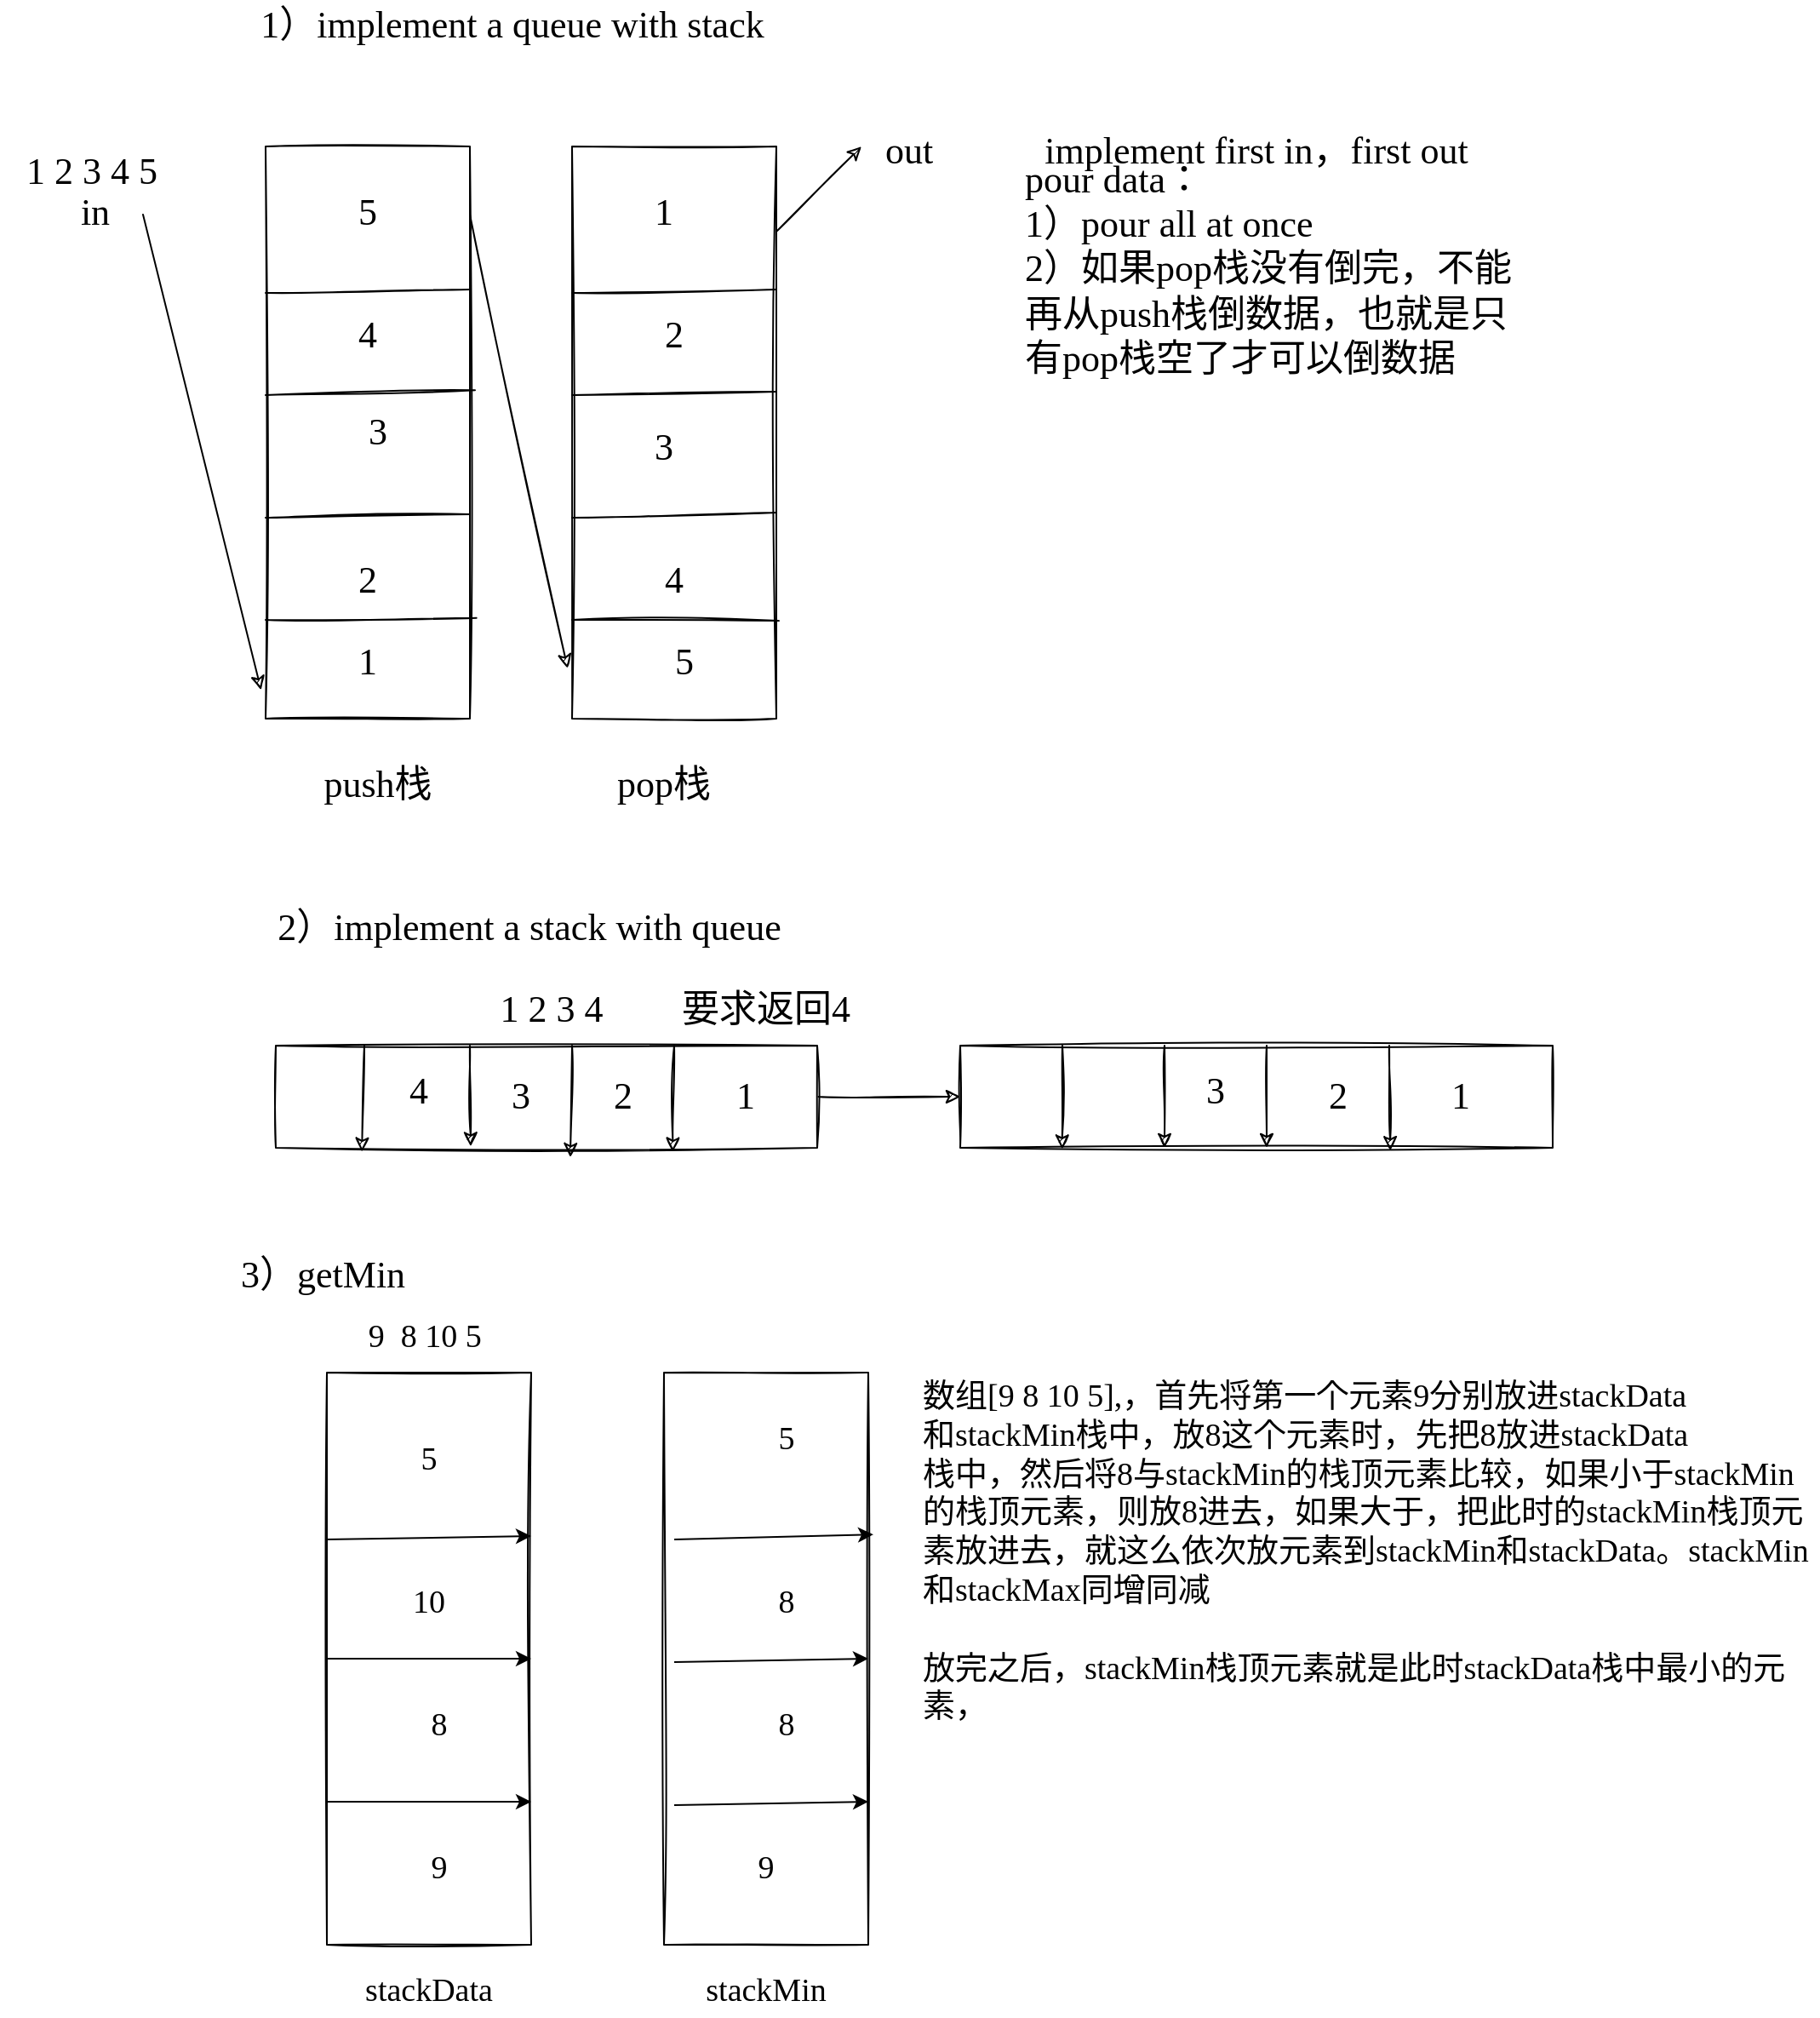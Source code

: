 <mxfile version="17.4.2" type="device"><diagram id="IlhioRBfhajJQbjuoIYB" name="第 1 页"><mxGraphModel dx="3377" dy="689" grid="1" gridSize="12" guides="1" tooltips="1" connect="1" arrows="1" fold="1" page="1" pageScale="1" pageWidth="2339" pageHeight="3300" math="0" shadow="0"><root><mxCell id="0"/><mxCell id="1" parent="0"/><mxCell id="4RIQg-ttO-6R8UtceFWf-4" value="&lt;font style=&quot;font-size: 22px;&quot;&gt;1）implement a queue with stack&lt;/font&gt;" style="text;html=1;strokeColor=none;fillColor=none;align=center;verticalAlign=middle;whiteSpace=wrap;rounded=0;fontFamily=Comic Sans MS;fontSize=22;sketch=1;" parent="1" vertex="1"><mxGeometry x="-10" y="250" width="430" height="30" as="geometry"/></mxCell><mxCell id="4RIQg-ttO-6R8UtceFWf-7" value="" style="rounded=0;whiteSpace=wrap;html=1;fontFamily=Comic Sans MS;fontSize=22;sketch=1;" parent="1" vertex="1"><mxGeometry x="60" y="336" width="120" height="336" as="geometry"/></mxCell><mxCell id="4RIQg-ttO-6R8UtceFWf-9" value="" style="rounded=0;whiteSpace=wrap;html=1;fontFamily=Comic Sans MS;fontSize=22;sketch=1;" parent="1" vertex="1"><mxGeometry x="240" y="336" width="120" height="336" as="geometry"/></mxCell><mxCell id="4RIQg-ttO-6R8UtceFWf-10" value="" style="endArrow=none;html=1;rounded=0;sketch=1;fontFamily=Comic Sans MS;fontSize=22;entryX=1.032;entryY=0.824;entryDx=0;entryDy=0;entryPerimeter=0;" parent="1" target="4RIQg-ttO-6R8UtceFWf-7" edge="1"><mxGeometry width="50" height="50" relative="1" as="geometry"><mxPoint x="60" y="614" as="sourcePoint"/><mxPoint x="110" y="564" as="targetPoint"/></mxGeometry></mxCell><mxCell id="4RIQg-ttO-6R8UtceFWf-11" value="" style="endArrow=none;html=1;rounded=0;sketch=1;fontFamily=Comic Sans MS;fontSize=22;" parent="1" edge="1"><mxGeometry width="50" height="50" relative="1" as="geometry"><mxPoint x="60" y="554" as="sourcePoint"/><mxPoint x="180" y="552" as="targetPoint"/></mxGeometry></mxCell><mxCell id="4RIQg-ttO-6R8UtceFWf-13" value="" style="endArrow=none;html=1;rounded=0;sketch=1;fontFamily=Comic Sans MS;fontSize=22;entryX=1.025;entryY=0.426;entryDx=0;entryDy=0;entryPerimeter=0;" parent="1" target="4RIQg-ttO-6R8UtceFWf-7" edge="1"><mxGeometry width="50" height="50" relative="1" as="geometry"><mxPoint x="60" y="482" as="sourcePoint"/><mxPoint x="110" y="432" as="targetPoint"/></mxGeometry></mxCell><mxCell id="4RIQg-ttO-6R8UtceFWf-14" value="" style="endArrow=none;html=1;rounded=0;sketch=1;fontFamily=Comic Sans MS;fontSize=22;entryX=1;entryY=0.25;entryDx=0;entryDy=0;" parent="1" target="4RIQg-ttO-6R8UtceFWf-7" edge="1"><mxGeometry width="50" height="50" relative="1" as="geometry"><mxPoint x="60" y="422" as="sourcePoint"/><mxPoint x="110" y="372" as="targetPoint"/></mxGeometry></mxCell><mxCell id="4RIQg-ttO-6R8UtceFWf-15" value="" style="endArrow=none;html=1;rounded=0;sketch=1;fontFamily=Comic Sans MS;fontSize=22;entryX=0.998;entryY=0.64;entryDx=0;entryDy=0;entryPerimeter=0;" parent="1" target="4RIQg-ttO-6R8UtceFWf-9" edge="1"><mxGeometry width="50" height="50" relative="1" as="geometry"><mxPoint x="240" y="554" as="sourcePoint"/><mxPoint x="290" y="504" as="targetPoint"/></mxGeometry></mxCell><mxCell id="4RIQg-ttO-6R8UtceFWf-16" value="" style="endArrow=none;html=1;rounded=0;sketch=1;fontFamily=Comic Sans MS;fontSize=22;entryX=1.012;entryY=0.829;entryDx=0;entryDy=0;entryPerimeter=0;" parent="1" target="4RIQg-ttO-6R8UtceFWf-9" edge="1"><mxGeometry width="50" height="50" relative="1" as="geometry"><mxPoint x="240" y="614" as="sourcePoint"/><mxPoint x="290" y="564" as="targetPoint"/></mxGeometry></mxCell><mxCell id="4RIQg-ttO-6R8UtceFWf-21" value="" style="endArrow=none;html=1;rounded=0;sketch=1;fontFamily=Comic Sans MS;fontSize=22;" parent="1" target="4RIQg-ttO-6R8UtceFWf-9" edge="1"><mxGeometry width="50" height="50" relative="1" as="geometry"><mxPoint x="240" y="482" as="sourcePoint"/><mxPoint x="288" y="432" as="targetPoint"/><Array as="points"><mxPoint x="360" y="480"/></Array></mxGeometry></mxCell><mxCell id="4RIQg-ttO-6R8UtceFWf-22" value="" style="endArrow=none;html=1;rounded=0;sketch=1;fontFamily=Comic Sans MS;fontSize=22;entryX=1;entryY=0.25;entryDx=0;entryDy=0;" parent="1" target="4RIQg-ttO-6R8UtceFWf-9" edge="1"><mxGeometry width="50" height="50" relative="1" as="geometry"><mxPoint x="240" y="422" as="sourcePoint"/><mxPoint x="290" y="372" as="targetPoint"/></mxGeometry></mxCell><mxCell id="4RIQg-ttO-6R8UtceFWf-23" value="push栈" style="text;html=1;strokeColor=none;fillColor=none;align=center;verticalAlign=middle;whiteSpace=wrap;rounded=0;sketch=1;fontFamily=Comic Sans MS;fontSize=22;" parent="1" vertex="1"><mxGeometry x="84" y="696" width="84" height="30" as="geometry"/></mxCell><mxCell id="4RIQg-ttO-6R8UtceFWf-24" value="pop栈" style="text;html=1;strokeColor=none;fillColor=none;align=center;verticalAlign=middle;whiteSpace=wrap;rounded=0;sketch=1;fontFamily=Comic Sans MS;fontSize=22;" parent="1" vertex="1"><mxGeometry x="252" y="696" width="84" height="30" as="geometry"/></mxCell><mxCell id="4RIQg-ttO-6R8UtceFWf-34" value="1 2 3 4 5" style="text;html=1;strokeColor=none;fillColor=none;align=center;verticalAlign=middle;whiteSpace=wrap;rounded=0;sketch=1;fontFamily=Comic Sans MS;fontSize=22;" parent="1" vertex="1"><mxGeometry x="-96" y="336" width="108" height="30" as="geometry"/></mxCell><mxCell id="4RIQg-ttO-6R8UtceFWf-35" value="1" style="text;html=1;strokeColor=none;fillColor=none;align=center;verticalAlign=middle;whiteSpace=wrap;rounded=0;sketch=1;fontFamily=Comic Sans MS;fontSize=22;" parent="1" vertex="1"><mxGeometry x="90" y="624" width="60" height="30" as="geometry"/></mxCell><mxCell id="4RIQg-ttO-6R8UtceFWf-38" value="2" style="text;html=1;strokeColor=none;fillColor=none;align=center;verticalAlign=middle;whiteSpace=wrap;rounded=0;sketch=1;fontFamily=Comic Sans MS;fontSize=22;" parent="1" vertex="1"><mxGeometry x="90" y="576" width="60" height="30" as="geometry"/></mxCell><mxCell id="4RIQg-ttO-6R8UtceFWf-39" value="3" style="text;html=1;strokeColor=none;fillColor=none;align=center;verticalAlign=middle;whiteSpace=wrap;rounded=0;sketch=1;fontFamily=Comic Sans MS;fontSize=22;" parent="1" vertex="1"><mxGeometry x="96" y="489" width="60" height="30" as="geometry"/></mxCell><mxCell id="4RIQg-ttO-6R8UtceFWf-41" value="4" style="text;html=1;strokeColor=none;fillColor=none;align=center;verticalAlign=middle;whiteSpace=wrap;rounded=0;sketch=1;fontFamily=Comic Sans MS;fontSize=22;" parent="1" vertex="1"><mxGeometry x="90" y="432" width="60" height="30" as="geometry"/></mxCell><mxCell id="4RIQg-ttO-6R8UtceFWf-46" value="5" style="text;html=1;strokeColor=none;fillColor=none;align=center;verticalAlign=middle;whiteSpace=wrap;rounded=0;sketch=1;fontFamily=Comic Sans MS;fontSize=22;" parent="1" vertex="1"><mxGeometry x="90" y="360" width="60" height="30" as="geometry"/></mxCell><mxCell id="4RIQg-ttO-6R8UtceFWf-47" value="out" style="text;html=1;strokeColor=none;fillColor=none;align=center;verticalAlign=middle;whiteSpace=wrap;rounded=0;sketch=1;fontFamily=Comic Sans MS;fontSize=22;" parent="1" vertex="1"><mxGeometry x="408" y="324" width="60" height="30" as="geometry"/></mxCell><mxCell id="4RIQg-ttO-6R8UtceFWf-48" value="in" style="text;html=1;strokeColor=none;fillColor=none;align=center;verticalAlign=middle;whiteSpace=wrap;rounded=0;sketch=1;fontFamily=Comic Sans MS;fontSize=22;" parent="1" vertex="1"><mxGeometry x="-70" y="360" width="60" height="30" as="geometry"/></mxCell><mxCell id="4RIQg-ttO-6R8UtceFWf-49" value="1" style="text;html=1;strokeColor=none;fillColor=none;align=center;verticalAlign=middle;whiteSpace=wrap;rounded=0;sketch=1;fontFamily=Comic Sans MS;fontSize=22;" parent="1" vertex="1"><mxGeometry x="264" y="360" width="60" height="30" as="geometry"/></mxCell><mxCell id="4RIQg-ttO-6R8UtceFWf-50" value="2" style="text;html=1;strokeColor=none;fillColor=none;align=center;verticalAlign=middle;whiteSpace=wrap;rounded=0;sketch=1;fontFamily=Comic Sans MS;fontSize=22;" parent="1" vertex="1"><mxGeometry x="270" y="432" width="60" height="30" as="geometry"/></mxCell><mxCell id="4RIQg-ttO-6R8UtceFWf-51" value="3" style="text;html=1;strokeColor=none;fillColor=none;align=center;verticalAlign=middle;whiteSpace=wrap;rounded=0;sketch=1;fontFamily=Comic Sans MS;fontSize=22;" parent="1" vertex="1"><mxGeometry x="264" y="498" width="60" height="30" as="geometry"/></mxCell><mxCell id="4RIQg-ttO-6R8UtceFWf-52" value="4" style="text;html=1;strokeColor=none;fillColor=none;align=center;verticalAlign=middle;whiteSpace=wrap;rounded=0;sketch=1;fontFamily=Comic Sans MS;fontSize=22;" parent="1" vertex="1"><mxGeometry x="270" y="576" width="60" height="30" as="geometry"/></mxCell><mxCell id="4RIQg-ttO-6R8UtceFWf-53" value="5" style="text;html=1;strokeColor=none;fillColor=none;align=center;verticalAlign=middle;whiteSpace=wrap;rounded=0;sketch=1;fontFamily=Comic Sans MS;fontSize=22;" parent="1" vertex="1"><mxGeometry x="276" y="624" width="60" height="30" as="geometry"/></mxCell><mxCell id="4RIQg-ttO-6R8UtceFWf-55" value="" style="endArrow=classic;html=1;rounded=0;sketch=1;fontFamily=Comic Sans MS;fontSize=22;entryX=-0.022;entryY=0.95;entryDx=0;entryDy=0;entryPerimeter=0;" parent="1" target="4RIQg-ttO-6R8UtceFWf-7" edge="1"><mxGeometry width="50" height="50" relative="1" as="geometry"><mxPoint x="-12" y="376" as="sourcePoint"/><mxPoint x="38" y="326" as="targetPoint"/></mxGeometry></mxCell><mxCell id="4RIQg-ttO-6R8UtceFWf-56" value="" style="endArrow=classic;html=1;rounded=0;sketch=1;fontFamily=Comic Sans MS;fontSize=22;entryX=-0.022;entryY=0.912;entryDx=0;entryDy=0;entryPerimeter=0;" parent="1" target="4RIQg-ttO-6R8UtceFWf-9" edge="1"><mxGeometry width="50" height="50" relative="1" as="geometry"><mxPoint x="180" y="376" as="sourcePoint"/><mxPoint x="228" y="326" as="targetPoint"/></mxGeometry></mxCell><mxCell id="4RIQg-ttO-6R8UtceFWf-58" value="" style="endArrow=classic;html=1;rounded=0;sketch=1;fontFamily=Comic Sans MS;fontSize=22;" parent="1" edge="1"><mxGeometry width="50" height="50" relative="1" as="geometry"><mxPoint x="360" y="386" as="sourcePoint"/><mxPoint x="410" y="336" as="targetPoint"/></mxGeometry></mxCell><mxCell id="4RIQg-ttO-6R8UtceFWf-60" value="implement first in，first out" style="text;html=1;strokeColor=none;fillColor=none;align=center;verticalAlign=middle;whiteSpace=wrap;rounded=0;sketch=1;fontFamily=Comic Sans MS;fontSize=22;" parent="1" vertex="1"><mxGeometry x="468" y="324" width="348" height="30" as="geometry"/></mxCell><mxCell id="4RIQg-ttO-6R8UtceFWf-61" value="pour data：&lt;br&gt;1）pour all at once&lt;br&gt;2）如果pop栈没有倒完，不能再从push栈倒数据，也就是只有pop栈空了才可以倒数据" style="text;html=1;strokeColor=none;fillColor=none;align=left;verticalAlign=middle;whiteSpace=wrap;rounded=0;sketch=1;fontFamily=Comic Sans MS;fontSize=22;" parent="1" vertex="1"><mxGeometry x="504" y="384" width="300" height="48" as="geometry"/></mxCell><mxCell id="4RIQg-ttO-6R8UtceFWf-62" value="&lt;font style=&quot;font-size: 22px&quot;&gt;2）implement a stack with queue&lt;/font&gt;" style="text;html=1;strokeColor=none;fillColor=none;align=center;verticalAlign=middle;whiteSpace=wrap;rounded=0;fontFamily=Comic Sans MS;fontSize=22;sketch=1;" parent="1" vertex="1"><mxGeometry y="780" width="430" height="30" as="geometry"/></mxCell><mxCell id="4RIQg-ttO-6R8UtceFWf-83" style="edgeStyle=orthogonalEdgeStyle;rounded=0;sketch=1;orthogonalLoop=1;jettySize=auto;html=1;exitX=1;exitY=0.5;exitDx=0;exitDy=0;fontFamily=Comic Sans MS;fontSize=22;" parent="1" source="4RIQg-ttO-6R8UtceFWf-63" target="4RIQg-ttO-6R8UtceFWf-64" edge="1"><mxGeometry relative="1" as="geometry"/></mxCell><mxCell id="4RIQg-ttO-6R8UtceFWf-63" value="" style="rounded=0;whiteSpace=wrap;html=1;sketch=1;fontFamily=Comic Sans MS;fontSize=22;" parent="1" vertex="1"><mxGeometry x="66" y="864" width="318" height="60" as="geometry"/></mxCell><mxCell id="4RIQg-ttO-6R8UtceFWf-64" value="" style="rounded=0;whiteSpace=wrap;html=1;sketch=1;fontFamily=Comic Sans MS;fontSize=22;" parent="1" vertex="1"><mxGeometry x="468" y="864" width="348" height="60" as="geometry"/></mxCell><mxCell id="4RIQg-ttO-6R8UtceFWf-65" value="" style="endArrow=classic;html=1;rounded=0;sketch=1;fontFamily=Comic Sans MS;fontSize=22;entryX=0.172;entryY=1.013;entryDx=0;entryDy=0;entryPerimeter=0;" parent="1" target="4RIQg-ttO-6R8UtceFWf-64" edge="1"><mxGeometry width="50" height="50" relative="1" as="geometry"><mxPoint x="528" y="864" as="sourcePoint"/><mxPoint x="578" y="814" as="targetPoint"/></mxGeometry></mxCell><mxCell id="4RIQg-ttO-6R8UtceFWf-66" value="" style="endArrow=classic;html=1;rounded=0;sketch=1;fontFamily=Comic Sans MS;fontSize=22;entryX=0.733;entryY=1.04;entryDx=0;entryDy=0;entryPerimeter=0;" parent="1" target="4RIQg-ttO-6R8UtceFWf-63" edge="1"><mxGeometry width="50" height="50" relative="1" as="geometry"><mxPoint x="300" y="864" as="sourcePoint"/><mxPoint x="350" y="814" as="targetPoint"/></mxGeometry></mxCell><mxCell id="4RIQg-ttO-6R8UtceFWf-67" value="" style="endArrow=classic;html=1;rounded=0;sketch=1;fontFamily=Comic Sans MS;fontSize=22;entryX=0.544;entryY=1.093;entryDx=0;entryDy=0;entryPerimeter=0;" parent="1" target="4RIQg-ttO-6R8UtceFWf-63" edge="1"><mxGeometry width="50" height="50" relative="1" as="geometry"><mxPoint x="240" y="864" as="sourcePoint"/><mxPoint x="290" y="814" as="targetPoint"/></mxGeometry></mxCell><mxCell id="4RIQg-ttO-6R8UtceFWf-68" value="" style="endArrow=classic;html=1;rounded=0;sketch=1;fontFamily=Comic Sans MS;fontSize=22;entryX=0.36;entryY=0.987;entryDx=0;entryDy=0;entryPerimeter=0;" parent="1" target="4RIQg-ttO-6R8UtceFWf-63" edge="1"><mxGeometry width="50" height="50" relative="1" as="geometry"><mxPoint x="180" y="864" as="sourcePoint"/><mxPoint x="230" y="814" as="targetPoint"/></mxGeometry></mxCell><mxCell id="4RIQg-ttO-6R8UtceFWf-69" value="" style="endArrow=classic;html=1;rounded=0;sketch=1;fontFamily=Comic Sans MS;fontSize=22;entryX=0.159;entryY=1.04;entryDx=0;entryDy=0;entryPerimeter=0;" parent="1" target="4RIQg-ttO-6R8UtceFWf-63" edge="1"><mxGeometry width="50" height="50" relative="1" as="geometry"><mxPoint x="118" y="864" as="sourcePoint"/><mxPoint x="168" y="814" as="targetPoint"/></mxGeometry></mxCell><mxCell id="4RIQg-ttO-6R8UtceFWf-70" value="" style="endArrow=classic;html=1;rounded=0;sketch=1;fontFamily=Comic Sans MS;fontSize=22;" parent="1" edge="1"><mxGeometry width="50" height="50" relative="1" as="geometry"><mxPoint x="588" y="864" as="sourcePoint"/><mxPoint x="588" y="924" as="targetPoint"/></mxGeometry></mxCell><mxCell id="4RIQg-ttO-6R8UtceFWf-72" value="" style="endArrow=classic;html=1;rounded=0;sketch=1;fontFamily=Comic Sans MS;fontSize=22;" parent="1" edge="1"><mxGeometry width="50" height="50" relative="1" as="geometry"><mxPoint x="648" y="864" as="sourcePoint"/><mxPoint x="648" y="924" as="targetPoint"/></mxGeometry></mxCell><mxCell id="4RIQg-ttO-6R8UtceFWf-73" value="" style="endArrow=classic;html=1;rounded=0;sketch=1;fontFamily=Comic Sans MS;fontSize=22;entryX=0.726;entryY=1.027;entryDx=0;entryDy=0;entryPerimeter=0;" parent="1" target="4RIQg-ttO-6R8UtceFWf-64" edge="1"><mxGeometry width="50" height="50" relative="1" as="geometry"><mxPoint x="720" y="864" as="sourcePoint"/><mxPoint x="770" y="814" as="targetPoint"/></mxGeometry></mxCell><mxCell id="4RIQg-ttO-6R8UtceFWf-74" value="要求返回4" style="text;html=1;strokeColor=none;fillColor=none;align=center;verticalAlign=middle;whiteSpace=wrap;rounded=0;sketch=1;fontFamily=Comic Sans MS;fontSize=22;" parent="1" vertex="1"><mxGeometry x="276" y="828" width="156" height="30" as="geometry"/></mxCell><mxCell id="4RIQg-ttO-6R8UtceFWf-75" value="1 2 3 4" style="text;html=1;strokeColor=none;fillColor=none;align=center;verticalAlign=middle;whiteSpace=wrap;rounded=0;sketch=1;fontFamily=Comic Sans MS;fontSize=22;" parent="1" vertex="1"><mxGeometry x="132" y="828" width="192" height="30" as="geometry"/></mxCell><mxCell id="4RIQg-ttO-6R8UtceFWf-76" value="3" style="text;html=1;strokeColor=none;fillColor=none;align=center;verticalAlign=middle;whiteSpace=wrap;rounded=0;sketch=1;fontFamily=Comic Sans MS;fontSize=22;" parent="1" vertex="1"><mxGeometry x="588" y="876" width="60" height="30" as="geometry"/></mxCell><mxCell id="4RIQg-ttO-6R8UtceFWf-77" value="2" style="text;html=1;strokeColor=none;fillColor=none;align=center;verticalAlign=middle;whiteSpace=wrap;rounded=0;sketch=1;fontFamily=Comic Sans MS;fontSize=22;" parent="1" vertex="1"><mxGeometry x="660" y="879" width="60" height="30" as="geometry"/></mxCell><mxCell id="4RIQg-ttO-6R8UtceFWf-78" value="1" style="text;html=1;strokeColor=none;fillColor=none;align=center;verticalAlign=middle;whiteSpace=wrap;rounded=0;sketch=1;fontFamily=Comic Sans MS;fontSize=22;" parent="1" vertex="1"><mxGeometry x="732" y="879" width="60" height="30" as="geometry"/></mxCell><mxCell id="4RIQg-ttO-6R8UtceFWf-79" value="4" style="text;html=1;strokeColor=none;fillColor=none;align=center;verticalAlign=middle;whiteSpace=wrap;rounded=0;sketch=1;fontFamily=Comic Sans MS;fontSize=22;" parent="1" vertex="1"><mxGeometry x="120" y="876" width="60" height="30" as="geometry"/></mxCell><mxCell id="4RIQg-ttO-6R8UtceFWf-80" value="3" style="text;html=1;strokeColor=none;fillColor=none;align=center;verticalAlign=middle;whiteSpace=wrap;rounded=0;sketch=1;fontFamily=Comic Sans MS;fontSize=22;" parent="1" vertex="1"><mxGeometry x="180" y="879" width="60" height="30" as="geometry"/></mxCell><mxCell id="4RIQg-ttO-6R8UtceFWf-81" value="2" style="text;html=1;strokeColor=none;fillColor=none;align=center;verticalAlign=middle;whiteSpace=wrap;rounded=0;sketch=1;fontFamily=Comic Sans MS;fontSize=22;" parent="1" vertex="1"><mxGeometry x="240" y="879" width="60" height="30" as="geometry"/></mxCell><mxCell id="4RIQg-ttO-6R8UtceFWf-82" value="1" style="text;html=1;strokeColor=none;fillColor=none;align=center;verticalAlign=middle;whiteSpace=wrap;rounded=0;sketch=1;fontFamily=Comic Sans MS;fontSize=22;" parent="1" vertex="1"><mxGeometry x="312" y="879" width="60" height="30" as="geometry"/></mxCell><mxCell id="_HedbJNIwVrBpBfnQsKf-2" value="&amp;nbsp;3）getMin" style="text;html=1;strokeColor=none;fillColor=none;align=left;verticalAlign=middle;whiteSpace=wrap;rounded=0;fontFamily=Comic Sans MS;fontSize=22;sketch=1;" vertex="1" parent="1"><mxGeometry x="38" y="984" width="430" height="30" as="geometry"/></mxCell><mxCell id="_HedbJNIwVrBpBfnQsKf-3" value="" style="rounded=0;whiteSpace=wrap;html=1;fontFamily=Comic Sans MS;fontSize=22;sketch=1;" vertex="1" parent="1"><mxGeometry x="96" y="1056" width="120" height="336" as="geometry"/></mxCell><mxCell id="_HedbJNIwVrBpBfnQsKf-4" value="" style="endArrow=classic;html=1;rounded=0;exitX=0;exitY=0.75;exitDx=0;exitDy=0;entryX=1;entryY=0.75;entryDx=0;entryDy=0;" edge="1" parent="1" source="_HedbJNIwVrBpBfnQsKf-3" target="_HedbJNIwVrBpBfnQsKf-3"><mxGeometry width="50" height="50" relative="1" as="geometry"><mxPoint x="372" y="1346" as="sourcePoint"/><mxPoint x="384" y="1332" as="targetPoint"/></mxGeometry></mxCell><mxCell id="_HedbJNIwVrBpBfnQsKf-5" value="" style="endArrow=classic;html=1;rounded=0;entryX=1;entryY=0.75;entryDx=0;entryDy=0;" edge="1" parent="1" target="_HedbJNIwVrBpBfnQsKf-8"><mxGeometry width="50" height="50" relative="1" as="geometry"><mxPoint x="300" y="1309" as="sourcePoint"/><mxPoint x="350" y="1259" as="targetPoint"/></mxGeometry></mxCell><mxCell id="_HedbJNIwVrBpBfnQsKf-6" value="" style="endArrow=classic;html=1;rounded=0;" edge="1" parent="1"><mxGeometry width="50" height="50" relative="1" as="geometry"><mxPoint x="95" y="1154" as="sourcePoint"/><mxPoint x="216" y="1152" as="targetPoint"/></mxGeometry></mxCell><mxCell id="_HedbJNIwVrBpBfnQsKf-7" value="" style="endArrow=classic;html=1;rounded=0;entryX=1;entryY=0.5;entryDx=0;entryDy=0;exitX=0;exitY=0.5;exitDx=0;exitDy=0;" edge="1" parent="1" source="_HedbJNIwVrBpBfnQsKf-3" target="_HedbJNIwVrBpBfnQsKf-3"><mxGeometry width="50" height="50" relative="1" as="geometry"><mxPoint x="125" y="1249" as="sourcePoint"/><mxPoint x="175" y="1199" as="targetPoint"/></mxGeometry></mxCell><mxCell id="_HedbJNIwVrBpBfnQsKf-8" value="" style="rounded=0;whiteSpace=wrap;html=1;fontFamily=Comic Sans MS;fontSize=22;sketch=1;" vertex="1" parent="1"><mxGeometry x="294" y="1056" width="120" height="336" as="geometry"/></mxCell><mxCell id="_HedbJNIwVrBpBfnQsKf-9" value="" style="endArrow=classic;html=1;rounded=0;entryX=1;entryY=0.75;entryDx=0;entryDy=0;" edge="1" parent="1" target="_HedbJNIwVrBpBfnQsKf-8"><mxGeometry width="50" height="50" relative="1" as="geometry"><mxPoint x="300" y="1310" as="sourcePoint"/><mxPoint x="350" y="1260" as="targetPoint"/></mxGeometry></mxCell><mxCell id="_HedbJNIwVrBpBfnQsKf-10" value="" style="endArrow=classic;html=1;rounded=0;entryX=1;entryY=0.5;entryDx=0;entryDy=0;" edge="1" parent="1" target="_HedbJNIwVrBpBfnQsKf-8"><mxGeometry width="50" height="50" relative="1" as="geometry"><mxPoint x="300" y="1226" as="sourcePoint"/><mxPoint x="350" y="1176" as="targetPoint"/></mxGeometry></mxCell><mxCell id="_HedbJNIwVrBpBfnQsKf-11" value="" style="endArrow=classic;html=1;rounded=0;entryX=1.025;entryY=0.283;entryDx=0;entryDy=0;entryPerimeter=0;" edge="1" parent="1" target="_HedbJNIwVrBpBfnQsKf-8"><mxGeometry width="50" height="50" relative="1" as="geometry"><mxPoint x="300" y="1154" as="sourcePoint"/><mxPoint x="350" y="1104" as="targetPoint"/></mxGeometry></mxCell><mxCell id="_HedbJNIwVrBpBfnQsKf-12" value="9&amp;nbsp; 8 10 5&amp;nbsp;" style="text;html=1;strokeColor=none;fillColor=none;align=center;verticalAlign=middle;whiteSpace=wrap;rounded=0;fontFamily=Comic Sans MS;fontSize=19;" vertex="1" parent="1"><mxGeometry x="96" y="1020" width="120" height="30" as="geometry"/></mxCell><mxCell id="_HedbJNIwVrBpBfnQsKf-13" value="9" style="text;html=1;strokeColor=none;fillColor=none;align=center;verticalAlign=middle;whiteSpace=wrap;rounded=0;fontFamily=Comic Sans MS;fontSize=19;" vertex="1" parent="1"><mxGeometry x="132" y="1332" width="60" height="30" as="geometry"/></mxCell><mxCell id="_HedbJNIwVrBpBfnQsKf-14" value="5" style="text;html=1;strokeColor=none;fillColor=none;align=center;verticalAlign=middle;whiteSpace=wrap;rounded=0;fontFamily=Comic Sans MS;fontSize=19;" vertex="1" parent="1"><mxGeometry x="336" y="1080" width="60" height="30" as="geometry"/></mxCell><mxCell id="_HedbJNIwVrBpBfnQsKf-15" value="8" style="text;html=1;strokeColor=none;fillColor=none;align=center;verticalAlign=middle;whiteSpace=wrap;rounded=0;fontFamily=Comic Sans MS;fontSize=19;" vertex="1" parent="1"><mxGeometry x="336" y="1176" width="60" height="30" as="geometry"/></mxCell><mxCell id="_HedbJNIwVrBpBfnQsKf-16" value="8" style="text;html=1;strokeColor=none;fillColor=none;align=center;verticalAlign=middle;whiteSpace=wrap;rounded=0;fontFamily=Comic Sans MS;fontSize=19;" vertex="1" parent="1"><mxGeometry x="336" y="1248" width="60" height="30" as="geometry"/></mxCell><mxCell id="_HedbJNIwVrBpBfnQsKf-17" value="5" style="text;html=1;strokeColor=none;fillColor=none;align=center;verticalAlign=middle;whiteSpace=wrap;rounded=0;fontFamily=Comic Sans MS;fontSize=19;" vertex="1" parent="1"><mxGeometry x="126" y="1092" width="60" height="30" as="geometry"/></mxCell><mxCell id="_HedbJNIwVrBpBfnQsKf-18" value="10" style="text;html=1;strokeColor=none;fillColor=none;align=center;verticalAlign=middle;whiteSpace=wrap;rounded=0;fontFamily=Comic Sans MS;fontSize=19;" vertex="1" parent="1"><mxGeometry x="126" y="1176" width="60" height="30" as="geometry"/></mxCell><mxCell id="_HedbJNIwVrBpBfnQsKf-19" value="8" style="text;html=1;strokeColor=none;fillColor=none;align=center;verticalAlign=middle;whiteSpace=wrap;rounded=0;fontFamily=Comic Sans MS;fontSize=19;" vertex="1" parent="1"><mxGeometry x="132" y="1248" width="60" height="30" as="geometry"/></mxCell><mxCell id="_HedbJNIwVrBpBfnQsKf-20" value="9" style="text;html=1;strokeColor=none;fillColor=none;align=center;verticalAlign=middle;whiteSpace=wrap;rounded=0;fontFamily=Comic Sans MS;fontSize=19;" vertex="1" parent="1"><mxGeometry x="324" y="1332" width="60" height="30" as="geometry"/></mxCell><mxCell id="_HedbJNIwVrBpBfnQsKf-21" value="数组[9 8 10 5],，首先将第一个元素9分别放进stackData&lt;br&gt;和stackMin栈中，放8这个元素时，先把8放进stackData&lt;br&gt;栈中，然后将8与stackMin的栈顶元素比较，如果小于stackMin的栈顶元素，则放8进去，如果大于，把此时的stackMin栈顶元素放进去，就这么依次放元素到stackMin和stackData。stackMin和stackMax同增同减&lt;br&gt;&lt;br&gt;放完之后，stackMin栈顶元素就是此时stackData栈中最小的元素，&lt;span style=&quot;white-space: pre&quot;&gt;&#9;&lt;/span&gt;" style="text;html=1;strokeColor=none;fillColor=none;align=left;verticalAlign=middle;whiteSpace=wrap;rounded=0;fontFamily=Comic Sans MS;fontSize=19;" vertex="1" parent="1"><mxGeometry x="444" y="1056" width="528" height="210" as="geometry"/></mxCell><mxCell id="_HedbJNIwVrBpBfnQsKf-22" value="stackMin" style="text;html=1;strokeColor=none;fillColor=none;align=center;verticalAlign=middle;whiteSpace=wrap;rounded=0;fontFamily=Comic Sans MS;fontSize=19;" vertex="1" parent="1"><mxGeometry x="324" y="1404" width="60" height="30" as="geometry"/></mxCell><mxCell id="_HedbJNIwVrBpBfnQsKf-23" value="stackData" style="text;html=1;strokeColor=none;fillColor=none;align=center;verticalAlign=middle;whiteSpace=wrap;rounded=0;fontFamily=Comic Sans MS;fontSize=19;" vertex="1" parent="1"><mxGeometry x="126" y="1404" width="60" height="30" as="geometry"/></mxCell></root></mxGraphModel></diagram></mxfile>